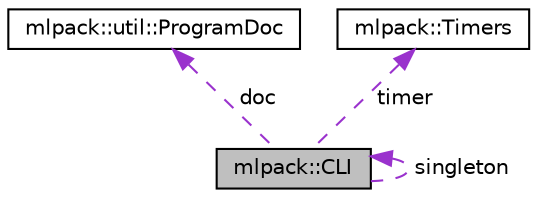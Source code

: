 digraph "mlpack::CLI"
{
  edge [fontname="Helvetica",fontsize="10",labelfontname="Helvetica",labelfontsize="10"];
  node [fontname="Helvetica",fontsize="10",shape=record];
  Node1 [label="mlpack::CLI",height=0.2,width=0.4,color="black", fillcolor="grey75", style="filled" fontcolor="black"];
  Node1 -> Node1 [dir="back",color="darkorchid3",fontsize="10",style="dashed",label=" singleton" ,fontname="Helvetica"];
  Node2 -> Node1 [dir="back",color="darkorchid3",fontsize="10",style="dashed",label=" doc" ,fontname="Helvetica"];
  Node2 [label="mlpack::util::ProgramDoc",height=0.2,width=0.4,color="black", fillcolor="white", style="filled",URL="$classmlpack_1_1util_1_1ProgramDoc.html",tooltip="A static object whose constructor registers program documentation with the CLI class. "];
  Node3 -> Node1 [dir="back",color="darkorchid3",fontsize="10",style="dashed",label=" timer" ,fontname="Helvetica"];
  Node3 [label="mlpack::Timers",height=0.2,width=0.4,color="black", fillcolor="white", style="filled",URL="$classmlpack_1_1Timers.html"];
}
